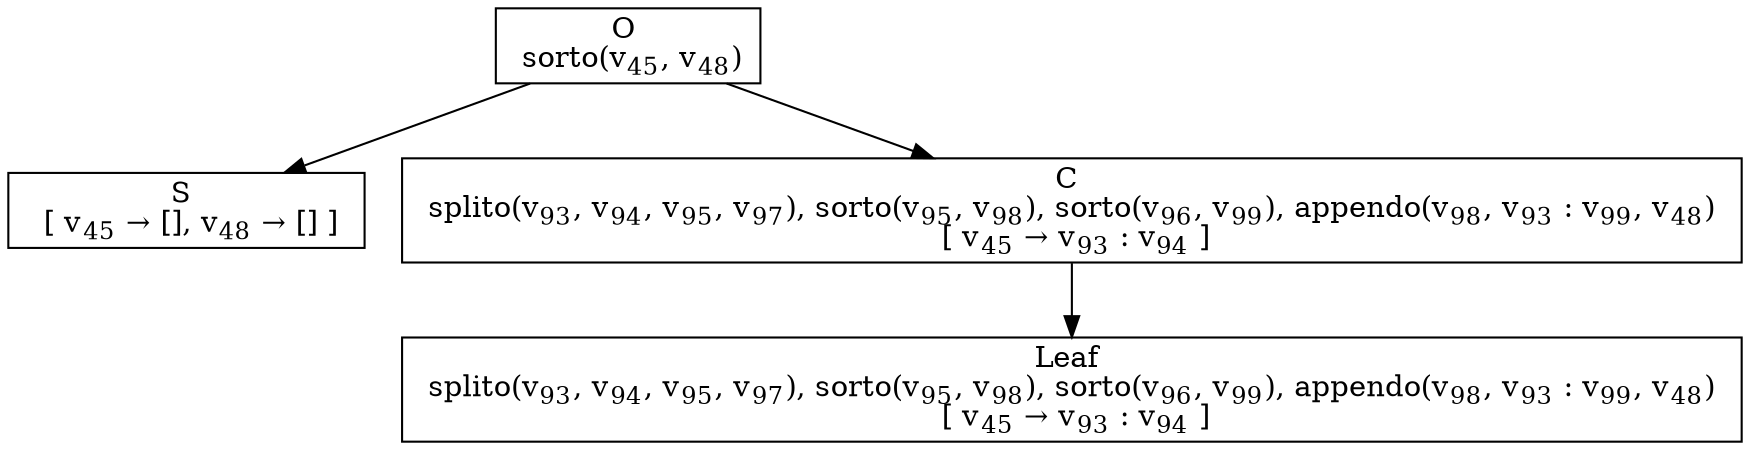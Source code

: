 digraph {
    graph [rankdir=TB
          ,bgcolor=transparent];
    node [shape=box
         ,fillcolor=white
         ,style=filled];
    0 [label=<O <BR/> sorto(v<SUB>45</SUB>, v<SUB>48</SUB>)>];
    1 [label=<S <BR/>  [ v<SUB>45</SUB> &rarr; [], v<SUB>48</SUB> &rarr; [] ] >];
    2 [label=<C <BR/> splito(v<SUB>93</SUB>, v<SUB>94</SUB>, v<SUB>95</SUB>, v<SUB>97</SUB>), sorto(v<SUB>95</SUB>, v<SUB>98</SUB>), sorto(v<SUB>96</SUB>, v<SUB>99</SUB>), appendo(v<SUB>98</SUB>, v<SUB>93</SUB> : v<SUB>99</SUB>, v<SUB>48</SUB>) <BR/>  [ v<SUB>45</SUB> &rarr; v<SUB>93</SUB> : v<SUB>94</SUB> ] >];
    3 [label=<Leaf <BR/> splito(v<SUB>93</SUB>, v<SUB>94</SUB>, v<SUB>95</SUB>, v<SUB>97</SUB>), sorto(v<SUB>95</SUB>, v<SUB>98</SUB>), sorto(v<SUB>96</SUB>, v<SUB>99</SUB>), appendo(v<SUB>98</SUB>, v<SUB>93</SUB> : v<SUB>99</SUB>, v<SUB>48</SUB>) <BR/>  [ v<SUB>45</SUB> &rarr; v<SUB>93</SUB> : v<SUB>94</SUB> ] >];
    0 -> 1 [label=""];
    0 -> 2 [label=""];
    2 -> 3 [label=""];
}